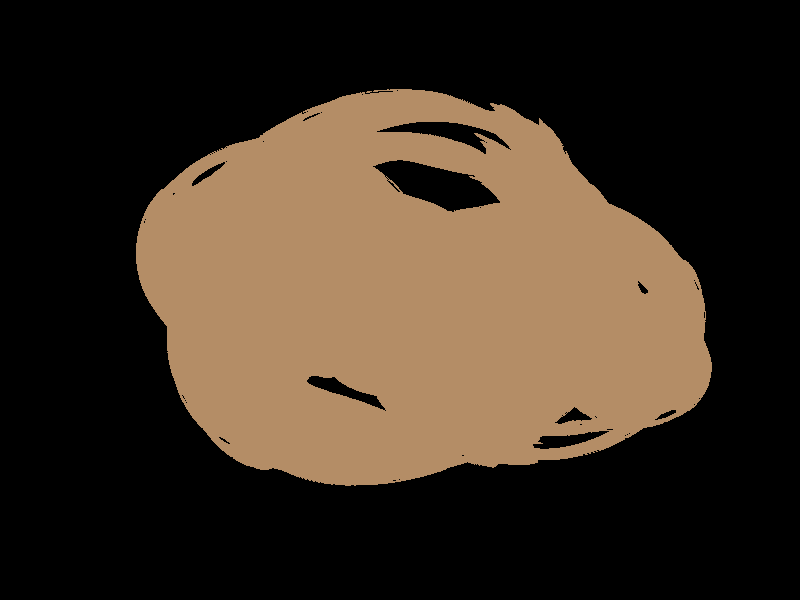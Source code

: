 #version 3.7;
#include "metals.inc"
#include "finish.inc"
#include "textures.inc"
#include "rad_def.inc"
#include "colors.inc"

#declare VP = <-3,2,2>;
#declare VU = <0,1,0>;
#declare VD = vnormalize(<0,0,0> - VP);
#declare VR = vcross(VU,VD);
#declare ConstC = <-0.08,0.0,-0.83,-0.025>;
//#declare SLICEDIST = 0.15;
#declare SLICEDIST = clock;

camera {
   location VP
   right x*image_width/image_height
   angle 50
   sky VU
   look_at VD
}

global_settings {
   //radiosity {
   //   Rad_Settings(Radiosity_Normal,off,off)
   //}
   ambient_light rgb <1, 1, 1>
   assumed_gamma 2.2
}

background {
   color Black
}

light_source {
   VP + VU + 2*VR
   color rgb <1,1,1>
}

light_source {
   VP - VR
   color rgb <1,1,1>
}

julia_fractal {
   ConstC
   quaternion
   sqr
   max_iteration 17
   precision 1000
   slice <0, 0, 0, 1> SLICEDIST
   //finish { 
   //   diffuse 0.9
   //   phong 1
   //}
   texture { 
      T_Brass_5C
   }
}
